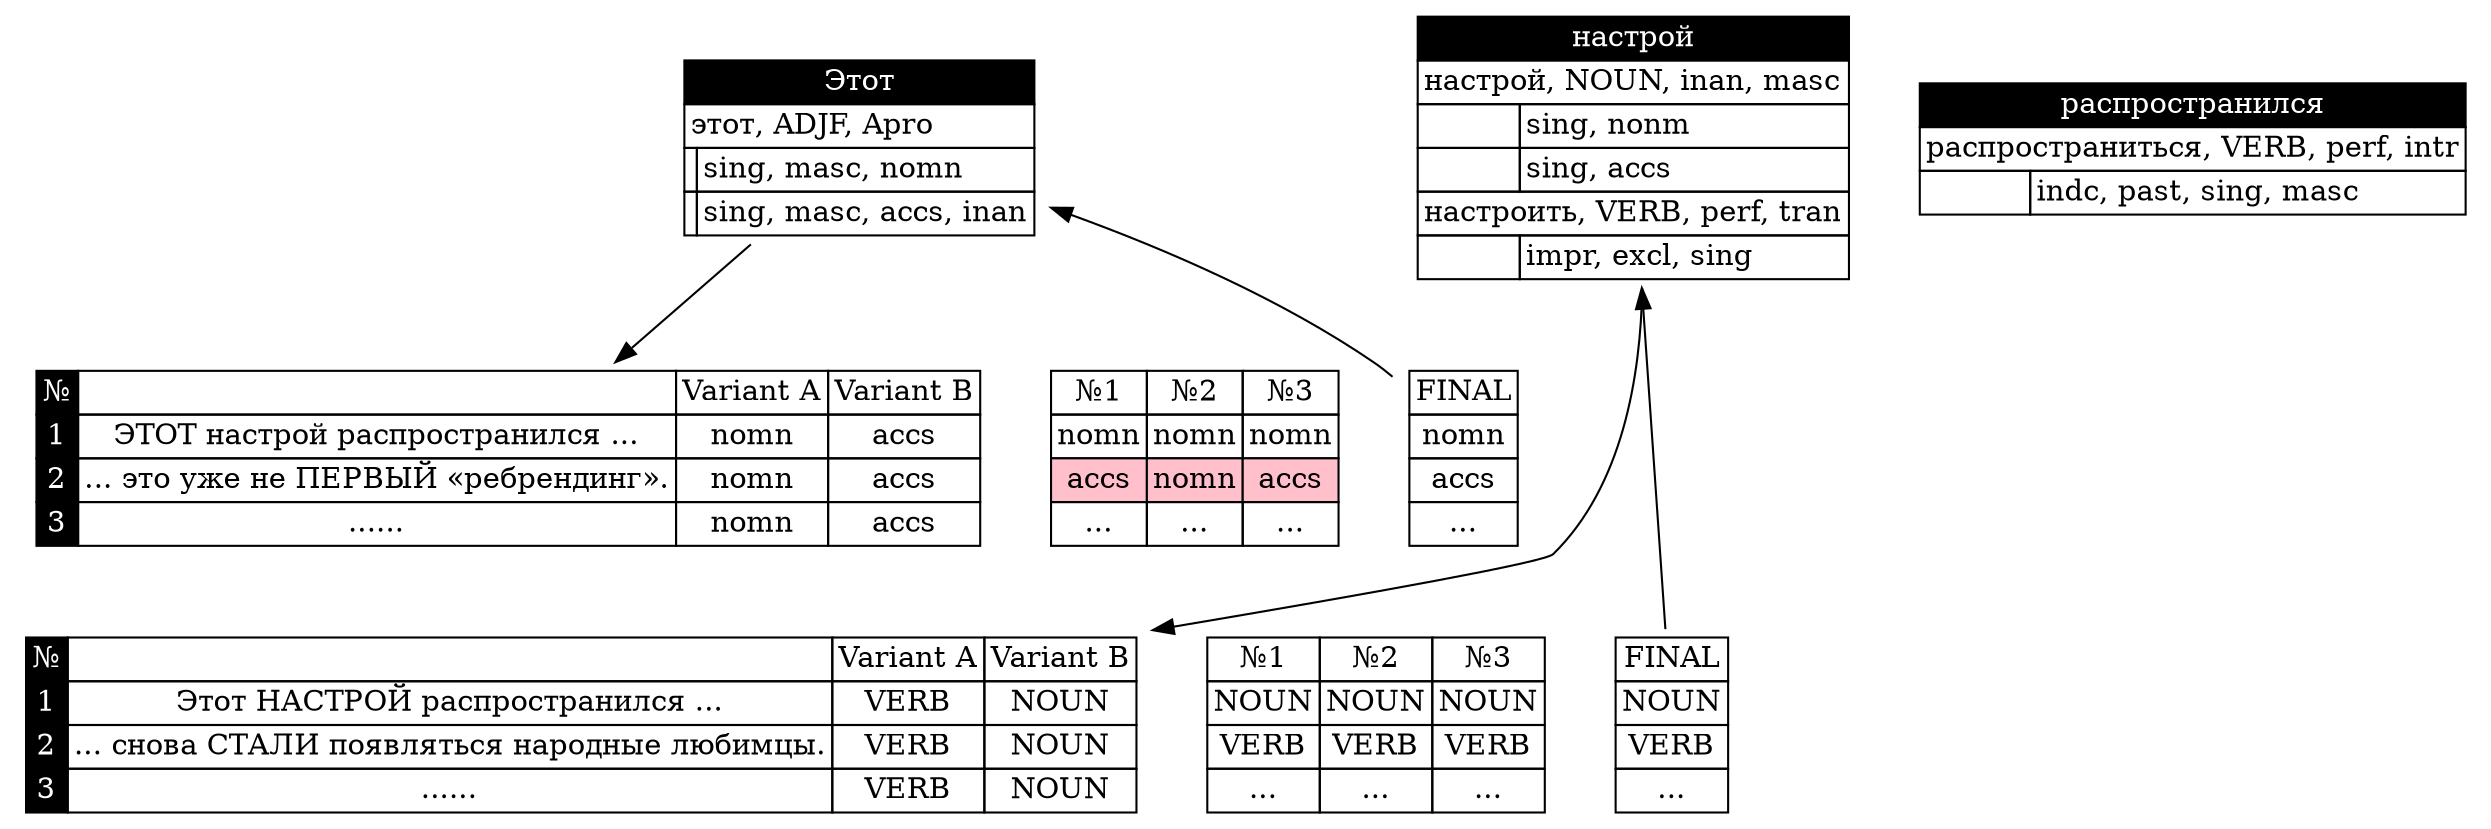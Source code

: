/*17575 радиан - центральный угол&&,&& _&соответствующий&_ дуге, длина которой равна ее радиусу*/
digraph t17575 {

subgraph {
  rank=same;
  edge [style="invis"];
  W1 [shape=none, label=<
  <table border="0" cellborder="1" cellspacing="0">
    <tr><td colspan="2" bgcolor="black"><font color="white">Этот</font></td></tr>
    <tr><td colspan="2" align="left">этот, ADJF, Apro</td></tr>
    <tr><td></td><td align="left">sing, masc, nomn</td></tr>
    <tr><td></td><td align="left">sing, masc, accs, inan</td></tr>
  </table>>];

  W2 [shape=none, label=<
  <table border="0" cellborder="1" cellspacing="0">
    <tr><td colspan="2" bgcolor="black"><font color="white">настрой</font></td></tr>
    <tr><td colspan="2" align="left">настрой, NOUN, inan, masc</td></tr>
    <tr><td></td><td align="left">sing, nonm</td></tr>
    <tr><td></td><td align="left">sing, accs</td></tr>
    <tr><td colspan="2" align="left">настроить, VERB, perf, tran</td></tr>
    <tr><td></td><td align="left">impr, excl, sing</td></tr>
  </table>>];

  W3 [shape=none, label=<
  <table border="0" cellborder="1" cellspacing="0">
    <tr><td colspan="2" bgcolor="black"><font color="white">распространился</font></td></tr>
    <tr><td colspan="2" align="left">распространиться, VERB, perf, intr</td></tr>
    <tr><td></td><td align="left">indc, past, sing, masc</td></tr>
  </table>>];

}

subgraph {
subgraph {
  rank=same;
  edge [style="invis"];

  T1 [shape=none, label=<
  <table border="0" cellborder="1" cellspacing="0">
    <tr><td bgcolor="black"><font color="white">№</font></td>
    <td></td>
    <td>Variant A</td><td>Variant B</td></tr>
    <tr><td bgcolor="black"><font color="white">1</font></td>
    <td>ЭТОТ настрой распространился ...</td>
    <td>nomn</td><td>accs</td></tr>
    <tr><td bgcolor="black"><font color="white">2</font></td>
    <td>... это уже не ПЕРВЫЙ «ребрендинг».</td>
    <td>nomn</td><td>accs</td></tr>
    <tr><td bgcolor="black"><font color="white">3</font></td>
    <td>......</td>
    <td>nomn</td><td>accs</td></tr>
  </table>>];  
 
  M1 [shape=none, label=<
  <table border="0" cellborder="1" cellspacing="0">
    <tr>
    <td>№1</td><td>№2</td><td>№3</td></tr>
    <tr><td>nomn</td><td>nomn</td><td>nomn</td></tr>
    <tr><td bgcolor="pink">accs</td><td bgcolor="pink">nomn</td><td bgcolor="pink">accs</td></tr>
    <tr><td>...</td><td>...</td><td>...</td></tr>
  </table>>];  

  D1 [shape=none, label=<
  <table border="0" cellborder="1" cellspacing="0">
    <tr><td>FINAL</td></tr>
    <tr><td>nomn</td></tr>
    <tr><td>accs</td></tr>
    <tr><td>...</td></tr>
  </table>>];  

} 

subgraph {
  rank=same;
  edge [style="invis"];

  T2 [shape=none, label=<
  <table border="0" cellborder="1" cellspacing="0">
    <tr><td bgcolor="black"><font color="white">№</font></td>
    <td></td>
    <td>Variant A</td><td>Variant B</td></tr>
    <tr><td bgcolor="black"><font color="white">1</font></td>
    <td>Этот НАСТРОЙ распространился ...</td>
    <td>VERB</td><td>NOUN</td></tr>
    <tr><td bgcolor="black"><font color="white">2</font></td>
    <td>... снова СТАЛИ появляться народные любимцы.</td>
    <td>VERB</td><td>NOUN</td></tr>
    <tr><td bgcolor="black"><font color="white">3</font></td>
    <td>......</td>
    <td>VERB</td><td>NOUN</td></tr>
  </table>>];  

  M2 [shape=none, label=<
  <table border="0" cellborder="1" cellspacing="0">
    <tr>
    <td>№1</td><td>№2</td><td>№3</td></tr>
    <tr><td>NOUN</td><td>NOUN</td><td>NOUN</td></tr>
    <tr><td>VERB</td><td>VERB</td><td>VERB</td></tr>
    <tr><td>...</td><td>...</td><td>...</td></tr>
  </table>>];  

  D2 [shape=none, label=<
  <table border="0" cellborder="1" cellspacing="0">
    <tr><td>FINAL</td></tr>
    <tr><td>NOUN</td></tr>
    <tr><td>VERB</td></tr>
    <tr><td>...</td></tr>
  </table>>];  

}
}

subgraph {
  edge [style="invis"];
  T1 -> T2
  T1 -> M1
  T2 -> M2
  M1 -> D1
  M2 -> D2
}

subgraph {
  W1 -> T1
  W2 -> T2

  D1 -> W1
  D2 -> W2
}

/*
subgraph {
  rank=same; 
  edge [style="invis"];
  R1 [shape=box, label="Я"];
  R2 [shape=box, label="занимаюсь"];
  R3 [shape=box, label="чёрт"];
  R4 [shape=box, label="знает"];
  R5 [shape=box, label="чем"];
  R6 [shape=box, label="."];
  R1->R2->R3->R4->R5->R6;
} */

/*
subgraph {
  node [shape=box];
  W1 [shape=none, label=<
    <table border="0" cellborder="1" cellspacing="0">
<!--    <tr><td colspan="2" bgcolor="black"><font color="white">W1</font></td></tr> -->
    <tr><td colspan="2" bgcolor="lightgray">Я</td></tr>
    <tr><td align="left">type</td><td align="left">Word</td></tr>
    <tr><td align="left">POST</td><td align="left">NPRO</td></tr>
    <tr><td align="left">PErs</td><td align="left">1per</td></tr>
    <tr><td align="left">NMbr</td><td align="left">sing</td></tr>
    <tr><td align="left">CAse</td><td align="left">nomn</td></tr>
    </table>>];
  W2 [shape=none, label=<
    <table border="0" cellborder="1" cellspacing="0">
<!--    <tr><td colspan="2" bgcolor="black"><font color="white">W2</font></td></tr> -->
    <tr><td colspan="2" bgcolor="lightgray">занимаюсь</td></tr>
    <tr><td align="left">type</td><td align="left">Word</td></tr>
    <tr><td align="left">POST</td><td align="left">VERB</td></tr>
    <tr><td align="left">ASpc</td><td align="left">impf</td></tr>
    <tr><td align="left">TRns</td><td align="left">intr</td></tr>
    <tr><td align="left">MOod</td><td align="left">indc</td></tr>
    <tr><td align="left">TEns</td><td align="left">pres</td></tr>
    <tr><td align="left">NMbr</td><td align="left">sing</td></tr>
    <tr><td align="left">PErs</td><td align="left">1per</td></tr>
    </table>>];
  W3 [shape=none, label=<
    <table border="0" cellborder="1" cellspacing="0">
<!--    <tr><td colspan="2" bgcolor="black"><font color="white">W3</font></td></tr> -->
    <tr><td colspan="2" bgcolor="lightgray">чёрт</td></tr>
    <tr><td align="left">type</td><td align="left">Word</td></tr>
    <tr><td align="left">POST</td><td align="left">NOUN</td></tr>
    <tr><td align="left">ANim</td><td align="left">anim</td></tr>
    <tr><td align="left">GNdr</td><td align="left">masc</td></tr>
    <tr><td align="left">NMbr</td><td align="left">sing</td></tr>
    <tr><td align="left">CAse</td><td align="left">nomn</td></tr>
    </table>>];
  W4 [shape=none, label=<
    <table border="0" cellborder="1" cellspacing="0">
<!--    <tr><td colspan="2" bgcolor="black"><font color="white">W4</font></td></tr> -->
    <tr><td colspan="2" bgcolor="lightgray">знаю</td></tr>
    <tr><td align="left">type</td><td align="left">Word</td></tr>
    <tr><td align="left">POST</td><td align="left">VERB</td></tr>
    <tr><td align="left">ASpc</td><td align="left">impf</td></tr>
    <tr><td align="left">TRns</td><td align="left">tran</td></tr>
    <tr><td align="left">MOod</td><td align="left">indc</td></tr>
    <tr><td align="left">TEns</td><td align="left">pres</td></tr>
    <tr><td align="left">NMbr</td><td align="left">sing</td></tr>
    <tr><td align="left">PErs</td><td align="left">3per</td></tr>
    </table>>];
  W5 [shape=none, label=<
    <table border="0" cellborder="1" cellspacing="0">
<!--    <tr><td colspan="2" bgcolor="black"><font color="white">W5</font></td></tr> -->
    <tr><td colspan="2" bgcolor="lightgray">что</td></tr>
    <tr><td align="left">type</td><td align="left">Word</td></tr>
    <tr><td align="left">POST</td><td align="left">NPRO</td></tr>
    <tr><td align="left">GNdr</td><td align="left">neut</td></tr>
    <tr><td align="left">NMbr</td><td align="left">sing</td></tr>
    <tr><td align="left">CAse</td><td align="left">ablt</td></tr>
    </table>>];
  W6 [shape=none, label=<
    <table border="0" cellborder="1" cellspacing="0">
<!--    <tr><td colspan="2" bgcolor="black"><font color="white">W6</font></td></tr> -->
    <tr><td colspan="2" bgcolor="lightgray">.</td></tr>
    <tr><td align="left">type</td><td align="left">Pnct</td></tr>
    </table>>];
}

subgraph {
  edge [style="dotted"];
  W1 -> R1;
  W2 -> R2;
  W3 -> R3;
  W4 -> R4;
  W5 -> R5;
  W6 -> R6;
}

subgraph {
  edge [weight="1"];
  W2 -> W1;
  W2 -> W4;

  W4 -> W3;
  W4 -> W5;
} */

} 
